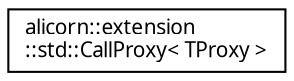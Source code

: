 digraph "Иерархия классов. Графический вид."
{
 // INTERACTIVE_SVG=YES
  edge [fontname="Verdana",fontsize="10",labelfontname="Verdana",labelfontsize="10"];
  node [fontname="Verdana",fontsize="10",shape=record];
  rankdir="LR";
  Node1 [label="alicorn::extension\l::std::CallProxy\< TProxy \>",height=0.2,width=0.4,color="black", fillcolor="white", style="filled",URL="$a00068.html",tooltip="Класс входит в Проект Std   Базовый класс для проверки кода ошибки. "];
}
